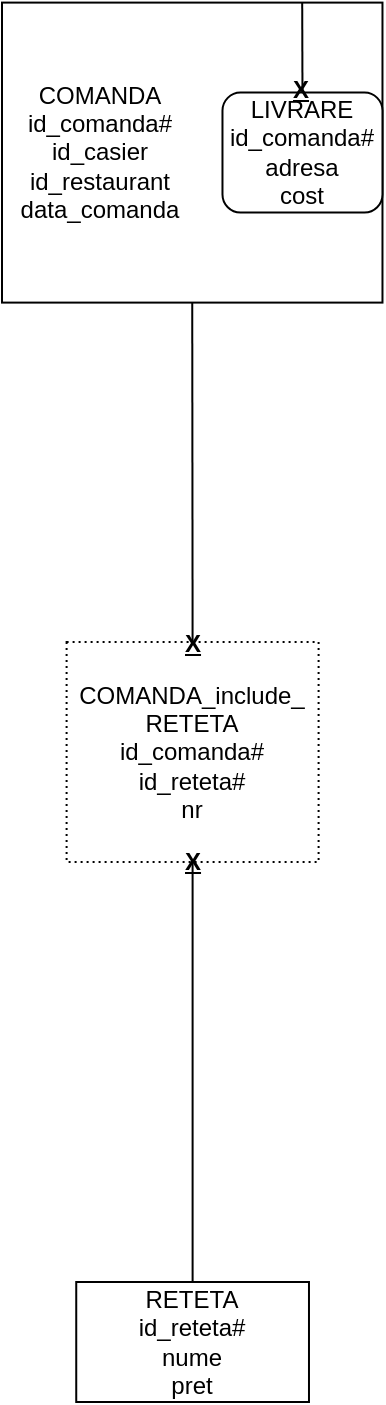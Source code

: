 <mxfile version="22.0.3" type="device">
  <diagram name="Page-1" id="K7GGyE9mfa9EHH289KWn">
    <mxGraphModel dx="1658" dy="820" grid="1" gridSize="10" guides="1" tooltips="1" connect="1" arrows="1" fold="1" page="1" pageScale="1" pageWidth="850" pageHeight="1100" math="0" shadow="0">
      <root>
        <mxCell id="0" />
        <mxCell id="1" parent="0" />
        <mxCell id="DwRfLZ-1oQ1YcIXO67qD-16" value="&lt;div&gt;RETETA&lt;/div&gt;&lt;div&gt;id_reteta#&lt;/div&gt;&lt;div&gt;nume&lt;/div&gt;&lt;div&gt;pret&lt;br&gt;&lt;/div&gt;" style="rounded=0;whiteSpace=wrap;html=1;" parent="1" vertex="1">
          <mxGeometry x="368.12" y="840" width="116.37" height="60" as="geometry" />
        </mxCell>
        <mxCell id="LTqqhIScXa48sC5BbTXQ-40" value="&lt;div&gt;COMANDA_include_&lt;/div&gt;&lt;div&gt;RETETA&lt;/div&gt;&lt;div&gt;id_comanda#&lt;/div&gt;&lt;div&gt;id_reteta#&lt;br&gt;&lt;/div&gt;&lt;div&gt;nr&lt;/div&gt;" style="rounded=0;whiteSpace=wrap;html=1;dashed=1;dashPattern=1 2;" parent="1" vertex="1">
          <mxGeometry x="363.3" y="520" width="126" height="110" as="geometry" />
        </mxCell>
        <mxCell id="LTqqhIScXa48sC5BbTXQ-42" value="" style="endArrow=none;html=1;rounded=0;exitX=0.5;exitY=0;exitDx=0;exitDy=0;entryX=0.5;entryY=1;entryDx=0;entryDy=0;" parent="1" source="LTqqhIScXa48sC5BbTXQ-40" edge="1" target="df_7gGYzq2t7CDCpT4Jm-241">
          <mxGeometry width="50" height="50" relative="1" as="geometry">
            <mxPoint x="487.24" y="583.3" as="sourcePoint" />
            <mxPoint x="487.24" y="343.3" as="targetPoint" />
          </mxGeometry>
        </mxCell>
        <mxCell id="LTqqhIScXa48sC5BbTXQ-45" value="&lt;u&gt;&lt;b&gt;X&lt;/b&gt;&lt;/u&gt;" style="text;html=1;align=center;verticalAlign=middle;resizable=0;points=[];autosize=1;strokeColor=none;fillColor=none;" parent="1" vertex="1">
          <mxGeometry x="411" y="506.3" width="30" height="30" as="geometry" />
        </mxCell>
        <mxCell id="LTqqhIScXa48sC5BbTXQ-54" value="" style="endArrow=none;html=1;rounded=0;exitX=0.5;exitY=1;exitDx=0;exitDy=0;entryX=0.5;entryY=0;entryDx=0;entryDy=0;" parent="1" source="LTqqhIScXa48sC5BbTXQ-40" target="DwRfLZ-1oQ1YcIXO67qD-16" edge="1">
          <mxGeometry width="50" height="50" relative="1" as="geometry">
            <mxPoint x="360.24" y="653.3" as="sourcePoint" />
            <mxPoint x="359.24" y="703.3" as="targetPoint" />
            <Array as="points" />
          </mxGeometry>
        </mxCell>
        <mxCell id="LTqqhIScXa48sC5BbTXQ-55" value="&lt;u&gt;&lt;b&gt;X&lt;/b&gt;&lt;/u&gt;" style="text;html=1;align=center;verticalAlign=middle;resizable=0;points=[];autosize=1;strokeColor=none;fillColor=none;" parent="1" vertex="1">
          <mxGeometry x="411" y="615.3" width="30" height="30" as="geometry" />
        </mxCell>
        <mxCell id="df_7gGYzq2t7CDCpT4Jm-241" value="" style="rounded=0;whiteSpace=wrap;html=1;" parent="1" vertex="1">
          <mxGeometry x="331" y="200.3" width="190.24" height="150" as="geometry" />
        </mxCell>
        <mxCell id="df_7gGYzq2t7CDCpT4Jm-243" value="&lt;div style=&quot;border-color: var(--border-color);&quot;&gt;COMANDA&lt;/div&gt;&lt;div style=&quot;border-color: var(--border-color);&quot;&gt;id_comanda#&lt;/div&gt;&lt;div style=&quot;border-color: var(--border-color);&quot;&gt;id_casier&lt;/div&gt;&lt;div style=&quot;border-color: var(--border-color);&quot;&gt;id_restaurant&lt;/div&gt;&lt;div style=&quot;border-color: var(--border-color);&quot;&gt;data_comanda&lt;/div&gt;" style="text;html=1;strokeColor=none;fillColor=none;align=center;verticalAlign=middle;whiteSpace=wrap;rounded=0;" parent="1" vertex="1">
          <mxGeometry x="350" y="260.3" width="60" height="30" as="geometry" />
        </mxCell>
        <mxCell id="df_7gGYzq2t7CDCpT4Jm-244" value="&lt;div&gt;LIVRARE&lt;/div&gt;&lt;div&gt;id_comanda#&lt;/div&gt;&lt;div&gt;adresa&lt;br&gt;&lt;/div&gt;&lt;div&gt;cost&lt;/div&gt;" style="rounded=1;whiteSpace=wrap;html=1;" parent="1" vertex="1">
          <mxGeometry x="441.24" y="245.3" width="80" height="60" as="geometry" />
        </mxCell>
        <mxCell id="df_7gGYzq2t7CDCpT4Jm-245" value="" style="endArrow=none;html=1;rounded=0;exitX=0.5;exitY=0;exitDx=0;exitDy=0;entryX=0.789;entryY=-0.002;entryDx=0;entryDy=0;entryPerimeter=0;" parent="1" source="df_7gGYzq2t7CDCpT4Jm-244" target="df_7gGYzq2t7CDCpT4Jm-241" edge="1">
          <mxGeometry width="50" height="50" relative="1" as="geometry">
            <mxPoint x="460" y="196.3" as="sourcePoint" />
            <mxPoint x="510" y="146.3" as="targetPoint" />
          </mxGeometry>
        </mxCell>
        <mxCell id="df_7gGYzq2t7CDCpT4Jm-247" value="&lt;u&gt;&lt;b&gt;X&lt;/b&gt;&lt;/u&gt;" style="text;html=1;align=center;verticalAlign=middle;resizable=0;points=[];autosize=1;strokeColor=none;fillColor=none;" parent="1" vertex="1">
          <mxGeometry x="465.24" y="229.3" width="30" height="30" as="geometry" />
        </mxCell>
      </root>
    </mxGraphModel>
  </diagram>
</mxfile>
